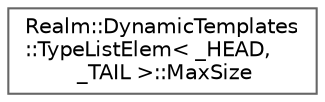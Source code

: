 digraph "Graphical Class Hierarchy"
{
 // LATEX_PDF_SIZE
  bgcolor="transparent";
  edge [fontname=Helvetica,fontsize=10,labelfontname=Helvetica,labelfontsize=10];
  node [fontname=Helvetica,fontsize=10,shape=box,height=0.2,width=0.4];
  rankdir="LR";
  Node0 [id="Node000000",label="Realm::DynamicTemplates\l::TypeListElem\< _HEAD,\l _TAIL \>::MaxSize",height=0.2,width=0.4,color="grey40", fillcolor="white", style="filled",URL="$structRealm_1_1DynamicTemplates_1_1TypeListElem_1_1MaxSize.html",tooltip=" "];
}
